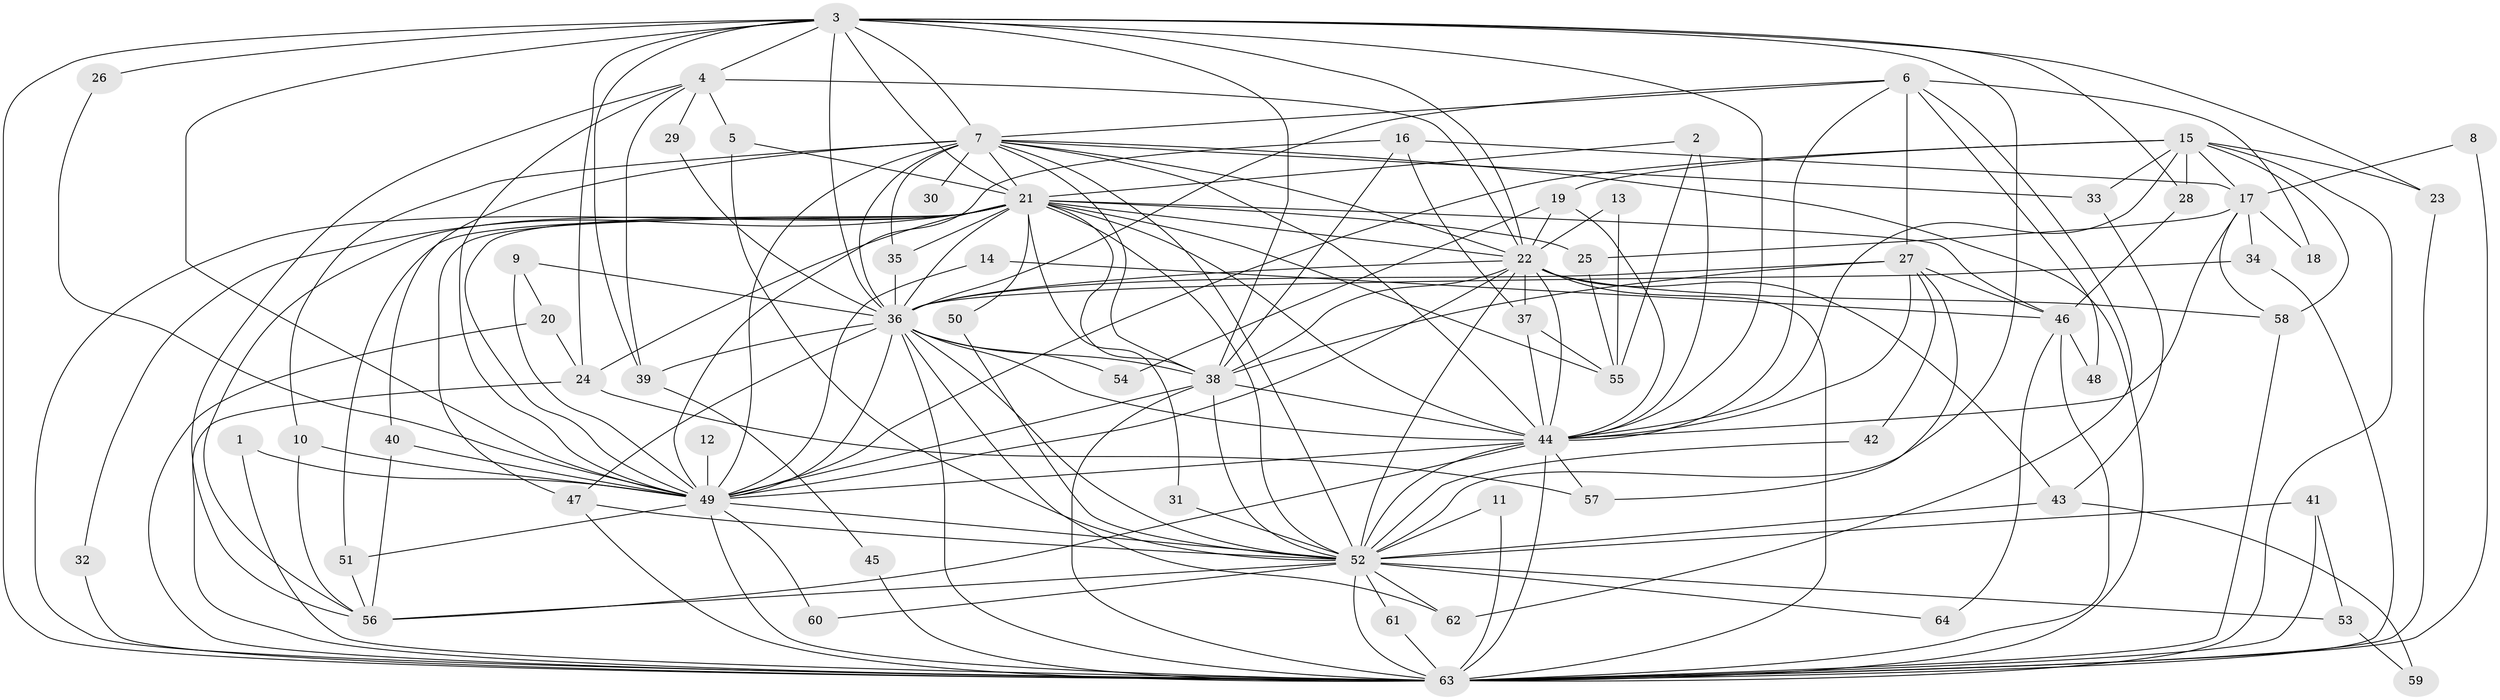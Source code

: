 // original degree distribution, {28: 0.0078125, 30: 0.0078125, 16: 0.0078125, 25: 0.0078125, 18: 0.0078125, 26: 0.0078125, 20: 0.0078125, 22: 0.0078125, 17: 0.0078125, 31: 0.0078125, 7: 0.015625, 8: 0.015625, 5: 0.03125, 4: 0.015625, 2: 0.5859375, 6: 0.0234375, 3: 0.21875, 9: 0.0078125, 10: 0.0078125}
// Generated by graph-tools (version 1.1) at 2025/01/03/09/25 03:01:27]
// undirected, 64 vertices, 182 edges
graph export_dot {
graph [start="1"]
  node [color=gray90,style=filled];
  1;
  2;
  3;
  4;
  5;
  6;
  7;
  8;
  9;
  10;
  11;
  12;
  13;
  14;
  15;
  16;
  17;
  18;
  19;
  20;
  21;
  22;
  23;
  24;
  25;
  26;
  27;
  28;
  29;
  30;
  31;
  32;
  33;
  34;
  35;
  36;
  37;
  38;
  39;
  40;
  41;
  42;
  43;
  44;
  45;
  46;
  47;
  48;
  49;
  50;
  51;
  52;
  53;
  54;
  55;
  56;
  57;
  58;
  59;
  60;
  61;
  62;
  63;
  64;
  1 -- 49 [weight=1.0];
  1 -- 63 [weight=1.0];
  2 -- 21 [weight=1.0];
  2 -- 44 [weight=1.0];
  2 -- 55 [weight=1.0];
  3 -- 4 [weight=2.0];
  3 -- 7 [weight=1.0];
  3 -- 21 [weight=1.0];
  3 -- 22 [weight=1.0];
  3 -- 23 [weight=1.0];
  3 -- 24 [weight=1.0];
  3 -- 26 [weight=1.0];
  3 -- 28 [weight=1.0];
  3 -- 36 [weight=1.0];
  3 -- 38 [weight=2.0];
  3 -- 39 [weight=1.0];
  3 -- 44 [weight=1.0];
  3 -- 49 [weight=2.0];
  3 -- 52 [weight=2.0];
  3 -- 63 [weight=2.0];
  4 -- 5 [weight=1.0];
  4 -- 22 [weight=1.0];
  4 -- 29 [weight=1.0];
  4 -- 39 [weight=1.0];
  4 -- 49 [weight=1.0];
  4 -- 56 [weight=1.0];
  5 -- 21 [weight=1.0];
  5 -- 52 [weight=1.0];
  6 -- 7 [weight=1.0];
  6 -- 18 [weight=1.0];
  6 -- 27 [weight=1.0];
  6 -- 36 [weight=1.0];
  6 -- 44 [weight=1.0];
  6 -- 48 [weight=1.0];
  6 -- 62 [weight=1.0];
  7 -- 10 [weight=1.0];
  7 -- 21 [weight=1.0];
  7 -- 22 [weight=1.0];
  7 -- 30 [weight=1.0];
  7 -- 33 [weight=1.0];
  7 -- 35 [weight=1.0];
  7 -- 36 [weight=1.0];
  7 -- 38 [weight=1.0];
  7 -- 40 [weight=1.0];
  7 -- 44 [weight=1.0];
  7 -- 49 [weight=2.0];
  7 -- 52 [weight=1.0];
  7 -- 63 [weight=1.0];
  8 -- 17 [weight=1.0];
  8 -- 63 [weight=1.0];
  9 -- 20 [weight=1.0];
  9 -- 36 [weight=1.0];
  9 -- 49 [weight=1.0];
  10 -- 49 [weight=1.0];
  10 -- 56 [weight=1.0];
  11 -- 52 [weight=1.0];
  11 -- 63 [weight=1.0];
  12 -- 49 [weight=1.0];
  13 -- 22 [weight=1.0];
  13 -- 55 [weight=1.0];
  14 -- 46 [weight=1.0];
  14 -- 49 [weight=1.0];
  15 -- 17 [weight=1.0];
  15 -- 19 [weight=1.0];
  15 -- 23 [weight=1.0];
  15 -- 28 [weight=1.0];
  15 -- 33 [weight=1.0];
  15 -- 44 [weight=1.0];
  15 -- 49 [weight=1.0];
  15 -- 58 [weight=1.0];
  15 -- 63 [weight=1.0];
  16 -- 17 [weight=2.0];
  16 -- 37 [weight=1.0];
  16 -- 38 [weight=1.0];
  16 -- 49 [weight=1.0];
  17 -- 18 [weight=1.0];
  17 -- 25 [weight=1.0];
  17 -- 34 [weight=1.0];
  17 -- 44 [weight=2.0];
  17 -- 58 [weight=1.0];
  19 -- 22 [weight=1.0];
  19 -- 44 [weight=1.0];
  19 -- 54 [weight=1.0];
  20 -- 24 [weight=1.0];
  20 -- 63 [weight=1.0];
  21 -- 22 [weight=2.0];
  21 -- 24 [weight=3.0];
  21 -- 25 [weight=1.0];
  21 -- 31 [weight=1.0];
  21 -- 32 [weight=1.0];
  21 -- 35 [weight=1.0];
  21 -- 36 [weight=1.0];
  21 -- 38 [weight=2.0];
  21 -- 44 [weight=1.0];
  21 -- 46 [weight=1.0];
  21 -- 47 [weight=1.0];
  21 -- 49 [weight=1.0];
  21 -- 50 [weight=1.0];
  21 -- 51 [weight=1.0];
  21 -- 52 [weight=2.0];
  21 -- 55 [weight=2.0];
  21 -- 56 [weight=1.0];
  21 -- 63 [weight=1.0];
  22 -- 36 [weight=2.0];
  22 -- 37 [weight=1.0];
  22 -- 38 [weight=1.0];
  22 -- 43 [weight=1.0];
  22 -- 44 [weight=1.0];
  22 -- 49 [weight=1.0];
  22 -- 52 [weight=1.0];
  22 -- 58 [weight=1.0];
  22 -- 63 [weight=1.0];
  23 -- 63 [weight=1.0];
  24 -- 57 [weight=1.0];
  24 -- 63 [weight=1.0];
  25 -- 55 [weight=1.0];
  26 -- 49 [weight=1.0];
  27 -- 36 [weight=1.0];
  27 -- 38 [weight=1.0];
  27 -- 42 [weight=1.0];
  27 -- 44 [weight=1.0];
  27 -- 46 [weight=1.0];
  27 -- 57 [weight=1.0];
  28 -- 46 [weight=1.0];
  29 -- 36 [weight=1.0];
  31 -- 52 [weight=1.0];
  32 -- 63 [weight=1.0];
  33 -- 43 [weight=1.0];
  34 -- 36 [weight=1.0];
  34 -- 63 [weight=1.0];
  35 -- 36 [weight=1.0];
  36 -- 38 [weight=2.0];
  36 -- 39 [weight=2.0];
  36 -- 44 [weight=1.0];
  36 -- 47 [weight=1.0];
  36 -- 49 [weight=1.0];
  36 -- 52 [weight=1.0];
  36 -- 54 [weight=1.0];
  36 -- 62 [weight=1.0];
  36 -- 63 [weight=2.0];
  37 -- 44 [weight=1.0];
  37 -- 55 [weight=1.0];
  38 -- 44 [weight=3.0];
  38 -- 49 [weight=2.0];
  38 -- 52 [weight=1.0];
  38 -- 63 [weight=1.0];
  39 -- 45 [weight=1.0];
  40 -- 49 [weight=1.0];
  40 -- 56 [weight=1.0];
  41 -- 52 [weight=1.0];
  41 -- 53 [weight=1.0];
  41 -- 63 [weight=1.0];
  42 -- 52 [weight=1.0];
  43 -- 52 [weight=2.0];
  43 -- 59 [weight=1.0];
  44 -- 49 [weight=1.0];
  44 -- 52 [weight=3.0];
  44 -- 56 [weight=1.0];
  44 -- 57 [weight=1.0];
  44 -- 63 [weight=4.0];
  45 -- 63 [weight=1.0];
  46 -- 48 [weight=2.0];
  46 -- 63 [weight=2.0];
  46 -- 64 [weight=1.0];
  47 -- 52 [weight=1.0];
  47 -- 63 [weight=1.0];
  49 -- 51 [weight=1.0];
  49 -- 52 [weight=1.0];
  49 -- 60 [weight=1.0];
  49 -- 63 [weight=1.0];
  50 -- 52 [weight=1.0];
  51 -- 56 [weight=1.0];
  52 -- 53 [weight=1.0];
  52 -- 56 [weight=2.0];
  52 -- 60 [weight=1.0];
  52 -- 61 [weight=1.0];
  52 -- 62 [weight=1.0];
  52 -- 63 [weight=1.0];
  52 -- 64 [weight=1.0];
  53 -- 59 [weight=1.0];
  58 -- 63 [weight=1.0];
  61 -- 63 [weight=1.0];
}
